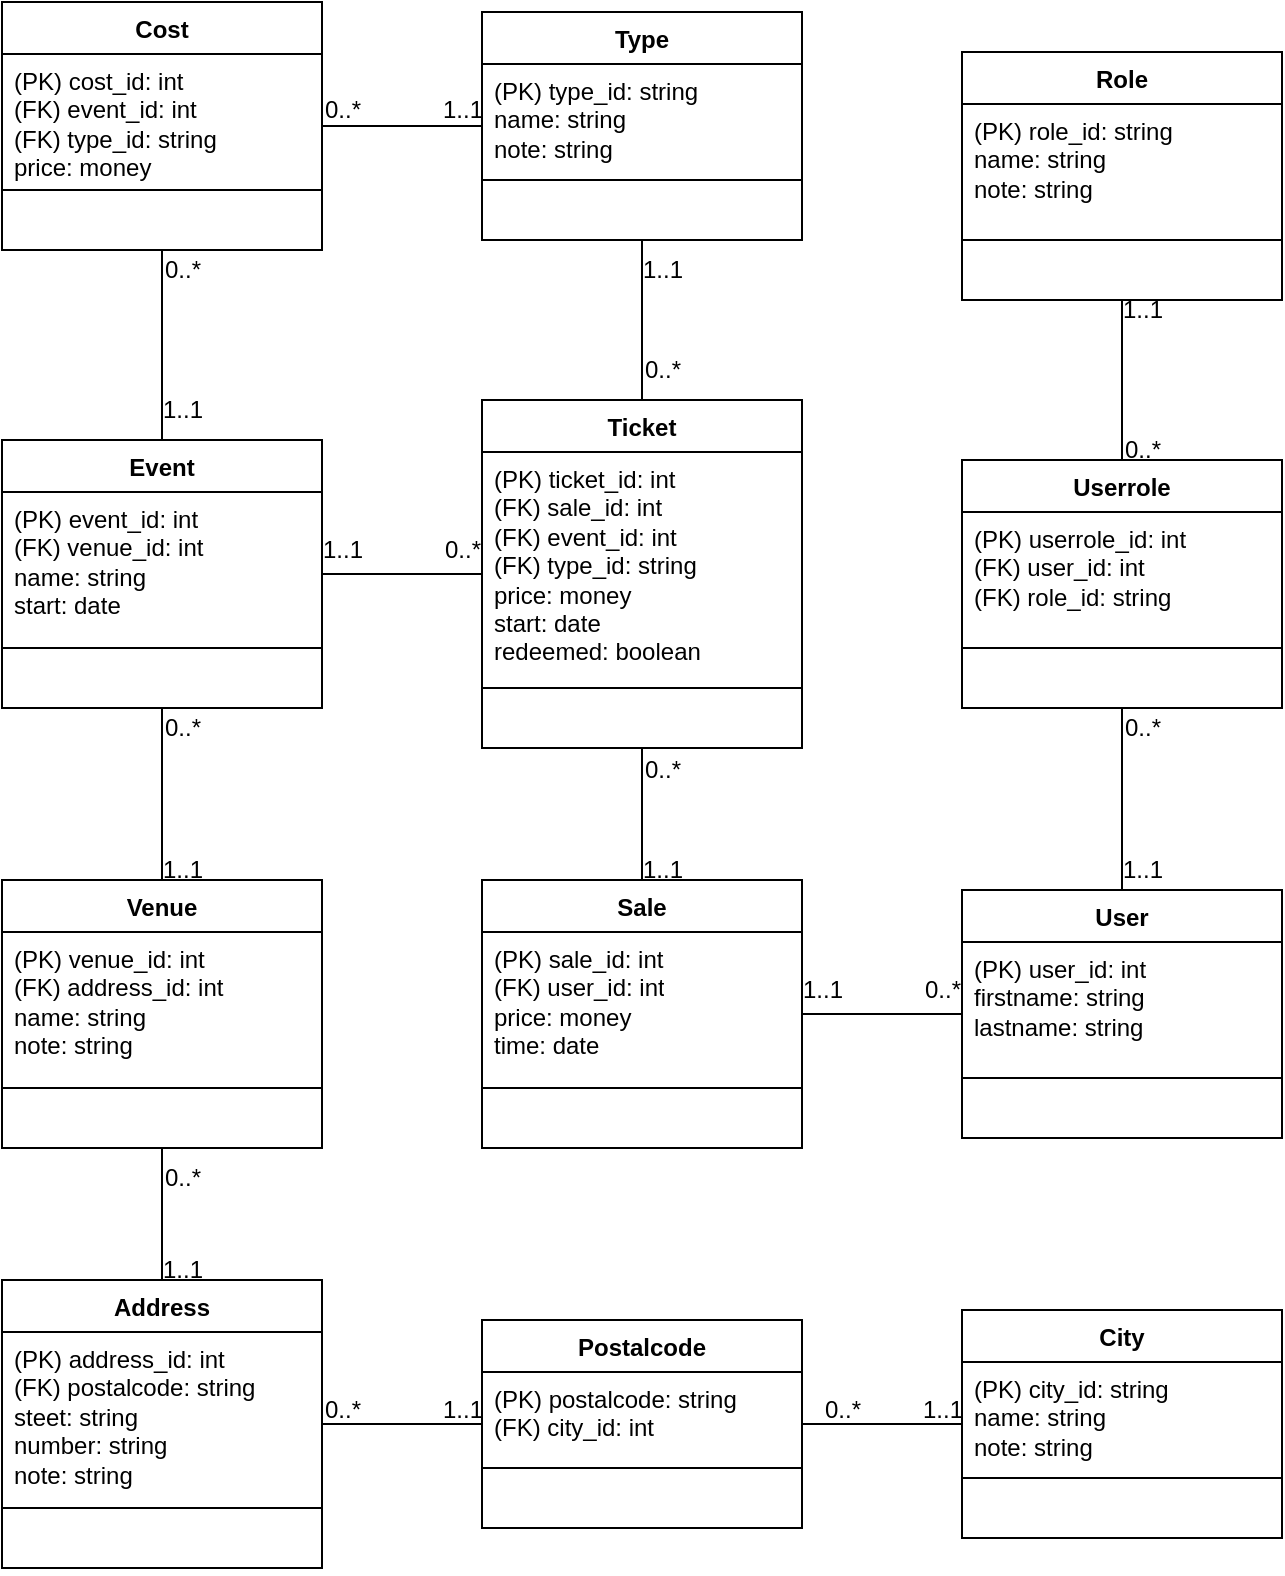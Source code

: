<mxfile version="28.1.2">
  <diagram name="Page-1" id="CT5lFTZmHJviQCnOmIjY">
    <mxGraphModel dx="2066" dy="3122" grid="1" gridSize="10" guides="1" tooltips="1" connect="1" arrows="1" fold="1" page="1" pageScale="1" pageWidth="1080" pageHeight="1920" math="0" shadow="0">
      <root>
        <mxCell id="0" />
        <mxCell id="1" parent="0" />
        <mxCell id="eSTx0_f_eTwvLmHdHTHT-23" value="Ticket" style="swimlane;fontStyle=1;align=center;verticalAlign=top;childLayout=stackLayout;horizontal=1;startSize=26;horizontalStack=0;resizeParent=1;resizeParentMax=0;resizeLast=0;collapsible=1;marginBottom=0;whiteSpace=wrap;html=1;" parent="1" vertex="1">
          <mxGeometry x="400" y="40" width="160" height="174" as="geometry" />
        </mxCell>
        <mxCell id="eSTx0_f_eTwvLmHdHTHT-24" value="(PK) ticket_id: int&lt;div&gt;(FK) sale_id: int&lt;br&gt;&lt;div&gt;(FK) event_id: int&lt;/div&gt;&lt;div&gt;(FK) type_id: string&lt;/div&gt;&lt;div&gt;price: money&lt;/div&gt;&lt;div&gt;start: date&lt;/div&gt;&lt;div&gt;redeemed: boolean&lt;br&gt;&lt;div&gt;&lt;br&gt;&lt;/div&gt;&lt;/div&gt;&lt;/div&gt;" style="text;strokeColor=none;fillColor=none;align=left;verticalAlign=top;spacingLeft=4;spacingRight=4;overflow=hidden;rotatable=0;points=[[0,0.5],[1,0.5]];portConstraint=eastwest;whiteSpace=wrap;html=1;" parent="eSTx0_f_eTwvLmHdHTHT-23" vertex="1">
          <mxGeometry y="26" width="160" height="114" as="geometry" />
        </mxCell>
        <mxCell id="eSTx0_f_eTwvLmHdHTHT-25" value="" style="line;strokeWidth=1;fillColor=none;align=left;verticalAlign=middle;spacingTop=-1;spacingLeft=3;spacingRight=3;rotatable=0;labelPosition=right;points=[];portConstraint=eastwest;strokeColor=inherit;" parent="eSTx0_f_eTwvLmHdHTHT-23" vertex="1">
          <mxGeometry y="140" width="160" height="8" as="geometry" />
        </mxCell>
        <mxCell id="eSTx0_f_eTwvLmHdHTHT-26" value="&amp;nbsp;" style="text;strokeColor=none;fillColor=none;align=left;verticalAlign=top;spacingLeft=4;spacingRight=4;overflow=hidden;rotatable=0;points=[[0,0.5],[1,0.5]];portConstraint=eastwest;whiteSpace=wrap;html=1;" parent="eSTx0_f_eTwvLmHdHTHT-23" vertex="1">
          <mxGeometry y="148" width="160" height="26" as="geometry" />
        </mxCell>
        <mxCell id="eSTx0_f_eTwvLmHdHTHT-27" value="Sale" style="swimlane;fontStyle=1;align=center;verticalAlign=top;childLayout=stackLayout;horizontal=1;startSize=26;horizontalStack=0;resizeParent=1;resizeParentMax=0;resizeLast=0;collapsible=1;marginBottom=0;whiteSpace=wrap;html=1;" parent="1" vertex="1">
          <mxGeometry x="400" y="280" width="160" height="134" as="geometry" />
        </mxCell>
        <mxCell id="eSTx0_f_eTwvLmHdHTHT-28" value="&lt;div&gt;&lt;div&gt;(PK) sale_id: int&lt;/div&gt;&lt;/div&gt;&lt;div&gt;(FK) user_id: int&lt;/div&gt;&lt;div&gt;price: money&lt;/div&gt;&lt;div&gt;time: date&lt;/div&gt;" style="text;strokeColor=none;fillColor=none;align=left;verticalAlign=top;spacingLeft=4;spacingRight=4;overflow=hidden;rotatable=0;points=[[0,0.5],[1,0.5]];portConstraint=eastwest;whiteSpace=wrap;html=1;" parent="eSTx0_f_eTwvLmHdHTHT-27" vertex="1">
          <mxGeometry y="26" width="160" height="74" as="geometry" />
        </mxCell>
        <mxCell id="eSTx0_f_eTwvLmHdHTHT-29" value="" style="line;strokeWidth=1;fillColor=none;align=left;verticalAlign=middle;spacingTop=-1;spacingLeft=3;spacingRight=3;rotatable=0;labelPosition=right;points=[];portConstraint=eastwest;strokeColor=inherit;" parent="eSTx0_f_eTwvLmHdHTHT-27" vertex="1">
          <mxGeometry y="100" width="160" height="8" as="geometry" />
        </mxCell>
        <mxCell id="eSTx0_f_eTwvLmHdHTHT-30" value="&amp;nbsp;" style="text;strokeColor=none;fillColor=none;align=left;verticalAlign=top;spacingLeft=4;spacingRight=4;overflow=hidden;rotatable=0;points=[[0,0.5],[1,0.5]];portConstraint=eastwest;whiteSpace=wrap;html=1;" parent="eSTx0_f_eTwvLmHdHTHT-27" vertex="1">
          <mxGeometry y="108" width="160" height="26" as="geometry" />
        </mxCell>
        <mxCell id="eSTx0_f_eTwvLmHdHTHT-31" value="User" style="swimlane;fontStyle=1;align=center;verticalAlign=top;childLayout=stackLayout;horizontal=1;startSize=26;horizontalStack=0;resizeParent=1;resizeParentMax=0;resizeLast=0;collapsible=1;marginBottom=0;whiteSpace=wrap;html=1;" parent="1" vertex="1">
          <mxGeometry x="640" y="285" width="160" height="124" as="geometry" />
        </mxCell>
        <mxCell id="eSTx0_f_eTwvLmHdHTHT-32" value="&lt;div&gt;&lt;div&gt;(PK) user_id: int&lt;/div&gt;&lt;/div&gt;&lt;div&gt;firstname: string&lt;/div&gt;&lt;div&gt;lastname: string&lt;/div&gt;" style="text;strokeColor=none;fillColor=none;align=left;verticalAlign=top;spacingLeft=4;spacingRight=4;overflow=hidden;rotatable=0;points=[[0,0.5],[1,0.5]];portConstraint=eastwest;whiteSpace=wrap;html=1;" parent="eSTx0_f_eTwvLmHdHTHT-31" vertex="1">
          <mxGeometry y="26" width="160" height="64" as="geometry" />
        </mxCell>
        <mxCell id="eSTx0_f_eTwvLmHdHTHT-33" value="" style="line;strokeWidth=1;fillColor=none;align=left;verticalAlign=middle;spacingTop=-1;spacingLeft=3;spacingRight=3;rotatable=0;labelPosition=right;points=[];portConstraint=eastwest;strokeColor=inherit;" parent="eSTx0_f_eTwvLmHdHTHT-31" vertex="1">
          <mxGeometry y="90" width="160" height="8" as="geometry" />
        </mxCell>
        <mxCell id="eSTx0_f_eTwvLmHdHTHT-34" value="&amp;nbsp;" style="text;strokeColor=none;fillColor=none;align=left;verticalAlign=top;spacingLeft=4;spacingRight=4;overflow=hidden;rotatable=0;points=[[0,0.5],[1,0.5]];portConstraint=eastwest;whiteSpace=wrap;html=1;" parent="eSTx0_f_eTwvLmHdHTHT-31" vertex="1">
          <mxGeometry y="98" width="160" height="26" as="geometry" />
        </mxCell>
        <mxCell id="eSTx0_f_eTwvLmHdHTHT-35" value="Userrole" style="swimlane;fontStyle=1;align=center;verticalAlign=top;childLayout=stackLayout;horizontal=1;startSize=26;horizontalStack=0;resizeParent=1;resizeParentMax=0;resizeLast=0;collapsible=1;marginBottom=0;whiteSpace=wrap;html=1;" parent="1" vertex="1">
          <mxGeometry x="640" y="70" width="160" height="124" as="geometry" />
        </mxCell>
        <mxCell id="eSTx0_f_eTwvLmHdHTHT-36" value="&lt;div&gt;&lt;div&gt;(PK) userrole_id: int&lt;/div&gt;&lt;/div&gt;&lt;div&gt;(FK) user_id: int&lt;/div&gt;&lt;div&gt;(FK) role_id: string&lt;/div&gt;&lt;div&gt;&lt;br&gt;&lt;/div&gt;" style="text;strokeColor=none;fillColor=none;align=left;verticalAlign=top;spacingLeft=4;spacingRight=4;overflow=hidden;rotatable=0;points=[[0,0.5],[1,0.5]];portConstraint=eastwest;whiteSpace=wrap;html=1;" parent="eSTx0_f_eTwvLmHdHTHT-35" vertex="1">
          <mxGeometry y="26" width="160" height="64" as="geometry" />
        </mxCell>
        <mxCell id="eSTx0_f_eTwvLmHdHTHT-37" value="" style="line;strokeWidth=1;fillColor=none;align=left;verticalAlign=middle;spacingTop=-1;spacingLeft=3;spacingRight=3;rotatable=0;labelPosition=right;points=[];portConstraint=eastwest;strokeColor=inherit;" parent="eSTx0_f_eTwvLmHdHTHT-35" vertex="1">
          <mxGeometry y="90" width="160" height="8" as="geometry" />
        </mxCell>
        <mxCell id="eSTx0_f_eTwvLmHdHTHT-38" value="&amp;nbsp;" style="text;strokeColor=none;fillColor=none;align=left;verticalAlign=top;spacingLeft=4;spacingRight=4;overflow=hidden;rotatable=0;points=[[0,0.5],[1,0.5]];portConstraint=eastwest;whiteSpace=wrap;html=1;" parent="eSTx0_f_eTwvLmHdHTHT-35" vertex="1">
          <mxGeometry y="98" width="160" height="26" as="geometry" />
        </mxCell>
        <mxCell id="eSTx0_f_eTwvLmHdHTHT-39" value="Role" style="swimlane;fontStyle=1;align=center;verticalAlign=top;childLayout=stackLayout;horizontal=1;startSize=26;horizontalStack=0;resizeParent=1;resizeParentMax=0;resizeLast=0;collapsible=1;marginBottom=0;whiteSpace=wrap;html=1;" parent="1" vertex="1">
          <mxGeometry x="640" y="-134" width="160" height="124" as="geometry" />
        </mxCell>
        <mxCell id="eSTx0_f_eTwvLmHdHTHT-40" value="&lt;div&gt;&lt;div&gt;(PK) role_id: string&lt;/div&gt;&lt;/div&gt;&lt;div&gt;name: string&lt;/div&gt;&lt;div&gt;note: string&lt;/div&gt;" style="text;strokeColor=none;fillColor=none;align=left;verticalAlign=top;spacingLeft=4;spacingRight=4;overflow=hidden;rotatable=0;points=[[0,0.5],[1,0.5]];portConstraint=eastwest;whiteSpace=wrap;html=1;" parent="eSTx0_f_eTwvLmHdHTHT-39" vertex="1">
          <mxGeometry y="26" width="160" height="64" as="geometry" />
        </mxCell>
        <mxCell id="eSTx0_f_eTwvLmHdHTHT-41" value="" style="line;strokeWidth=1;fillColor=none;align=left;verticalAlign=middle;spacingTop=-1;spacingLeft=3;spacingRight=3;rotatable=0;labelPosition=right;points=[];portConstraint=eastwest;strokeColor=inherit;" parent="eSTx0_f_eTwvLmHdHTHT-39" vertex="1">
          <mxGeometry y="90" width="160" height="8" as="geometry" />
        </mxCell>
        <mxCell id="eSTx0_f_eTwvLmHdHTHT-42" value="&amp;nbsp;" style="text;strokeColor=none;fillColor=none;align=left;verticalAlign=top;spacingLeft=4;spacingRight=4;overflow=hidden;rotatable=0;points=[[0,0.5],[1,0.5]];portConstraint=eastwest;whiteSpace=wrap;html=1;" parent="eSTx0_f_eTwvLmHdHTHT-39" vertex="1">
          <mxGeometry y="98" width="160" height="26" as="geometry" />
        </mxCell>
        <mxCell id="eSTx0_f_eTwvLmHdHTHT-43" value="Event" style="swimlane;fontStyle=1;align=center;verticalAlign=top;childLayout=stackLayout;horizontal=1;startSize=26;horizontalStack=0;resizeParent=1;resizeParentMax=0;resizeLast=0;collapsible=1;marginBottom=0;whiteSpace=wrap;html=1;" parent="1" vertex="1">
          <mxGeometry x="160" y="60" width="160" height="134" as="geometry" />
        </mxCell>
        <mxCell id="eSTx0_f_eTwvLmHdHTHT-44" value="(PK) event_id: int&lt;div&gt;(FK) venue_id: int&lt;/div&gt;&lt;div&gt;name: string&lt;/div&gt;&lt;div&gt;start: date&lt;/div&gt;" style="text;strokeColor=none;fillColor=none;align=left;verticalAlign=top;spacingLeft=4;spacingRight=4;overflow=hidden;rotatable=0;points=[[0,0.5],[1,0.5]];portConstraint=eastwest;whiteSpace=wrap;html=1;" parent="eSTx0_f_eTwvLmHdHTHT-43" vertex="1">
          <mxGeometry y="26" width="160" height="74" as="geometry" />
        </mxCell>
        <mxCell id="eSTx0_f_eTwvLmHdHTHT-45" value="" style="line;strokeWidth=1;fillColor=none;align=left;verticalAlign=middle;spacingTop=-1;spacingLeft=3;spacingRight=3;rotatable=0;labelPosition=right;points=[];portConstraint=eastwest;strokeColor=inherit;" parent="eSTx0_f_eTwvLmHdHTHT-43" vertex="1">
          <mxGeometry y="100" width="160" height="8" as="geometry" />
        </mxCell>
        <mxCell id="eSTx0_f_eTwvLmHdHTHT-46" value="&amp;nbsp;" style="text;strokeColor=none;fillColor=none;align=left;verticalAlign=top;spacingLeft=4;spacingRight=4;overflow=hidden;rotatable=0;points=[[0,0.5],[1,0.5]];portConstraint=eastwest;whiteSpace=wrap;html=1;" parent="eSTx0_f_eTwvLmHdHTHT-43" vertex="1">
          <mxGeometry y="108" width="160" height="26" as="geometry" />
        </mxCell>
        <mxCell id="eSTx0_f_eTwvLmHdHTHT-47" value="Venue" style="swimlane;fontStyle=1;align=center;verticalAlign=top;childLayout=stackLayout;horizontal=1;startSize=26;horizontalStack=0;resizeParent=1;resizeParentMax=0;resizeLast=0;collapsible=1;marginBottom=0;whiteSpace=wrap;html=1;" parent="1" vertex="1">
          <mxGeometry x="160" y="280" width="160" height="134" as="geometry" />
        </mxCell>
        <mxCell id="eSTx0_f_eTwvLmHdHTHT-48" value="(PK) venue_id: int&lt;div&gt;(FK) address_id: int&lt;/div&gt;&lt;div&gt;&lt;span style=&quot;background-color: transparent; color: light-dark(rgb(0, 0, 0), rgb(255, 255, 255));&quot;&gt;name: string&lt;/span&gt;&lt;/div&gt;&lt;div&gt;note: string&lt;/div&gt;" style="text;strokeColor=none;fillColor=none;align=left;verticalAlign=top;spacingLeft=4;spacingRight=4;overflow=hidden;rotatable=0;points=[[0,0.5],[1,0.5]];portConstraint=eastwest;whiteSpace=wrap;html=1;" parent="eSTx0_f_eTwvLmHdHTHT-47" vertex="1">
          <mxGeometry y="26" width="160" height="74" as="geometry" />
        </mxCell>
        <mxCell id="eSTx0_f_eTwvLmHdHTHT-49" value="" style="line;strokeWidth=1;fillColor=none;align=left;verticalAlign=middle;spacingTop=-1;spacingLeft=3;spacingRight=3;rotatable=0;labelPosition=right;points=[];portConstraint=eastwest;strokeColor=inherit;" parent="eSTx0_f_eTwvLmHdHTHT-47" vertex="1">
          <mxGeometry y="100" width="160" height="8" as="geometry" />
        </mxCell>
        <mxCell id="eSTx0_f_eTwvLmHdHTHT-50" value="&amp;nbsp;" style="text;strokeColor=none;fillColor=none;align=left;verticalAlign=top;spacingLeft=4;spacingRight=4;overflow=hidden;rotatable=0;points=[[0,0.5],[1,0.5]];portConstraint=eastwest;whiteSpace=wrap;html=1;" parent="eSTx0_f_eTwvLmHdHTHT-47" vertex="1">
          <mxGeometry y="108" width="160" height="26" as="geometry" />
        </mxCell>
        <mxCell id="eSTx0_f_eTwvLmHdHTHT-51" value="City" style="swimlane;fontStyle=1;align=center;verticalAlign=top;childLayout=stackLayout;horizontal=1;startSize=26;horizontalStack=0;resizeParent=1;resizeParentMax=0;resizeLast=0;collapsible=1;marginBottom=0;whiteSpace=wrap;html=1;" parent="1" vertex="1">
          <mxGeometry x="640" y="495" width="160" height="114" as="geometry" />
        </mxCell>
        <mxCell id="eSTx0_f_eTwvLmHdHTHT-52" value="(PK) city_id: string&lt;div&gt;name: string&lt;/div&gt;&lt;div&gt;note: string&lt;/div&gt;" style="text;strokeColor=none;fillColor=none;align=left;verticalAlign=top;spacingLeft=4;spacingRight=4;overflow=hidden;rotatable=0;points=[[0,0.5],[1,0.5]];portConstraint=eastwest;whiteSpace=wrap;html=1;" parent="eSTx0_f_eTwvLmHdHTHT-51" vertex="1">
          <mxGeometry y="26" width="160" height="54" as="geometry" />
        </mxCell>
        <mxCell id="eSTx0_f_eTwvLmHdHTHT-53" value="" style="line;strokeWidth=1;fillColor=none;align=left;verticalAlign=middle;spacingTop=-1;spacingLeft=3;spacingRight=3;rotatable=0;labelPosition=right;points=[];portConstraint=eastwest;strokeColor=inherit;" parent="eSTx0_f_eTwvLmHdHTHT-51" vertex="1">
          <mxGeometry y="80" width="160" height="8" as="geometry" />
        </mxCell>
        <mxCell id="eSTx0_f_eTwvLmHdHTHT-54" value="&amp;nbsp;" style="text;strokeColor=none;fillColor=none;align=left;verticalAlign=top;spacingLeft=4;spacingRight=4;overflow=hidden;rotatable=0;points=[[0,0.5],[1,0.5]];portConstraint=eastwest;whiteSpace=wrap;html=1;" parent="eSTx0_f_eTwvLmHdHTHT-51" vertex="1">
          <mxGeometry y="88" width="160" height="26" as="geometry" />
        </mxCell>
        <mxCell id="eSTx0_f_eTwvLmHdHTHT-55" value="Postalcode" style="swimlane;fontStyle=1;align=center;verticalAlign=top;childLayout=stackLayout;horizontal=1;startSize=26;horizontalStack=0;resizeParent=1;resizeParentMax=0;resizeLast=0;collapsible=1;marginBottom=0;whiteSpace=wrap;html=1;" parent="1" vertex="1">
          <mxGeometry x="400" y="500" width="160" height="104" as="geometry" />
        </mxCell>
        <mxCell id="eSTx0_f_eTwvLmHdHTHT-56" value="(PK) postalcode: string&lt;div&gt;(FK) city_id: int&lt;/div&gt;" style="text;strokeColor=none;fillColor=none;align=left;verticalAlign=top;spacingLeft=4;spacingRight=4;overflow=hidden;rotatable=0;points=[[0,0.5],[1,0.5]];portConstraint=eastwest;whiteSpace=wrap;html=1;" parent="eSTx0_f_eTwvLmHdHTHT-55" vertex="1">
          <mxGeometry y="26" width="160" height="44" as="geometry" />
        </mxCell>
        <mxCell id="eSTx0_f_eTwvLmHdHTHT-57" value="" style="line;strokeWidth=1;fillColor=none;align=left;verticalAlign=middle;spacingTop=-1;spacingLeft=3;spacingRight=3;rotatable=0;labelPosition=right;points=[];portConstraint=eastwest;strokeColor=inherit;" parent="eSTx0_f_eTwvLmHdHTHT-55" vertex="1">
          <mxGeometry y="70" width="160" height="8" as="geometry" />
        </mxCell>
        <mxCell id="eSTx0_f_eTwvLmHdHTHT-58" value="&amp;nbsp;" style="text;strokeColor=none;fillColor=none;align=left;verticalAlign=top;spacingLeft=4;spacingRight=4;overflow=hidden;rotatable=0;points=[[0,0.5],[1,0.5]];portConstraint=eastwest;whiteSpace=wrap;html=1;" parent="eSTx0_f_eTwvLmHdHTHT-55" vertex="1">
          <mxGeometry y="78" width="160" height="26" as="geometry" />
        </mxCell>
        <mxCell id="eSTx0_f_eTwvLmHdHTHT-59" value="" style="endArrow=none;html=1;rounded=0;" parent="1" source="eSTx0_f_eTwvLmHdHTHT-43" target="eSTx0_f_eTwvLmHdHTHT-47" edge="1">
          <mxGeometry width="50" height="50" relative="1" as="geometry">
            <mxPoint x="180" y="50" as="sourcePoint" />
            <mxPoint x="230" as="targetPoint" />
          </mxGeometry>
        </mxCell>
        <mxCell id="eSTx0_f_eTwvLmHdHTHT-60" value="" style="endArrow=none;html=1;rounded=0;" parent="1" source="eSTx0_f_eTwvLmHdHTHT-35" target="eSTx0_f_eTwvLmHdHTHT-39" edge="1">
          <mxGeometry width="50" height="50" relative="1" as="geometry">
            <mxPoint x="610" y="440" as="sourcePoint" />
            <mxPoint x="660" y="390" as="targetPoint" />
          </mxGeometry>
        </mxCell>
        <mxCell id="eSTx0_f_eTwvLmHdHTHT-61" value="" style="endArrow=none;html=1;rounded=0;" parent="1" source="eSTx0_f_eTwvLmHdHTHT-31" target="eSTx0_f_eTwvLmHdHTHT-35" edge="1">
          <mxGeometry width="50" height="50" relative="1" as="geometry">
            <mxPoint x="320" y="510" as="sourcePoint" />
            <mxPoint x="370" y="460" as="targetPoint" />
          </mxGeometry>
        </mxCell>
        <mxCell id="eSTx0_f_eTwvLmHdHTHT-62" value="" style="endArrow=none;html=1;rounded=0;" parent="1" source="eSTx0_f_eTwvLmHdHTHT-31" target="eSTx0_f_eTwvLmHdHTHT-27" edge="1">
          <mxGeometry width="50" height="50" relative="1" as="geometry">
            <mxPoint x="330" y="260" as="sourcePoint" />
            <mxPoint x="380" y="210" as="targetPoint" />
          </mxGeometry>
        </mxCell>
        <mxCell id="eSTx0_f_eTwvLmHdHTHT-63" value="" style="endArrow=none;html=1;rounded=0;" parent="1" source="eSTx0_f_eTwvLmHdHTHT-27" target="eSTx0_f_eTwvLmHdHTHT-23" edge="1">
          <mxGeometry width="50" height="50" relative="1" as="geometry">
            <mxPoint x="520" y="160" as="sourcePoint" />
            <mxPoint x="570" y="110" as="targetPoint" />
          </mxGeometry>
        </mxCell>
        <mxCell id="eSTx0_f_eTwvLmHdHTHT-64" value="" style="endArrow=none;html=1;rounded=0;" parent="1" source="eSTx0_f_eTwvLmHdHTHT-23" target="eSTx0_f_eTwvLmHdHTHT-43" edge="1">
          <mxGeometry width="50" height="50" relative="1" as="geometry">
            <mxPoint x="260" y="90" as="sourcePoint" />
            <mxPoint x="310" y="40" as="targetPoint" />
          </mxGeometry>
        </mxCell>
        <mxCell id="eSTx0_f_eTwvLmHdHTHT-65" value="" style="endArrow=none;html=1;rounded=0;" parent="1" source="eSTx0_f_eTwvLmHdHTHT-66" target="eSTx0_f_eTwvLmHdHTHT-55" edge="1">
          <mxGeometry width="50" height="50" relative="1" as="geometry">
            <mxPoint x="390" y="-340" as="sourcePoint" />
            <mxPoint x="150" y="-270" as="targetPoint" />
          </mxGeometry>
        </mxCell>
        <mxCell id="eSTx0_f_eTwvLmHdHTHT-66" value="Address" style="swimlane;fontStyle=1;align=center;verticalAlign=top;childLayout=stackLayout;horizontal=1;startSize=26;horizontalStack=0;resizeParent=1;resizeParentMax=0;resizeLast=0;collapsible=1;marginBottom=0;whiteSpace=wrap;html=1;" parent="1" vertex="1">
          <mxGeometry x="160" y="480" width="160" height="144" as="geometry" />
        </mxCell>
        <mxCell id="eSTx0_f_eTwvLmHdHTHT-67" value="(PK) address_id: int&lt;div&gt;(FK) postalcode: string&lt;/div&gt;&lt;div&gt;steet: string&lt;/div&gt;&lt;div&gt;number: string&lt;/div&gt;&lt;div&gt;note: string&lt;/div&gt;" style="text;strokeColor=none;fillColor=none;align=left;verticalAlign=top;spacingLeft=4;spacingRight=4;overflow=hidden;rotatable=0;points=[[0,0.5],[1,0.5]];portConstraint=eastwest;whiteSpace=wrap;html=1;" parent="eSTx0_f_eTwvLmHdHTHT-66" vertex="1">
          <mxGeometry y="26" width="160" height="84" as="geometry" />
        </mxCell>
        <mxCell id="eSTx0_f_eTwvLmHdHTHT-68" value="" style="line;strokeWidth=1;fillColor=none;align=left;verticalAlign=middle;spacingTop=-1;spacingLeft=3;spacingRight=3;rotatable=0;labelPosition=right;points=[];portConstraint=eastwest;strokeColor=inherit;" parent="eSTx0_f_eTwvLmHdHTHT-66" vertex="1">
          <mxGeometry y="110" width="160" height="8" as="geometry" />
        </mxCell>
        <mxCell id="eSTx0_f_eTwvLmHdHTHT-69" value="&amp;nbsp;" style="text;strokeColor=none;fillColor=none;align=left;verticalAlign=top;spacingLeft=4;spacingRight=4;overflow=hidden;rotatable=0;points=[[0,0.5],[1,0.5]];portConstraint=eastwest;whiteSpace=wrap;html=1;" parent="eSTx0_f_eTwvLmHdHTHT-66" vertex="1">
          <mxGeometry y="118" width="160" height="26" as="geometry" />
        </mxCell>
        <mxCell id="eSTx0_f_eTwvLmHdHTHT-70" value="" style="endArrow=none;html=1;rounded=0;" parent="1" source="eSTx0_f_eTwvLmHdHTHT-47" target="eSTx0_f_eTwvLmHdHTHT-66" edge="1">
          <mxGeometry width="50" height="50" relative="1" as="geometry">
            <mxPoint x="230" y="-230" as="sourcePoint" />
            <mxPoint x="280" y="-280" as="targetPoint" />
          </mxGeometry>
        </mxCell>
        <mxCell id="eSTx0_f_eTwvLmHdHTHT-71" value="" style="endArrow=none;html=1;rounded=0;" parent="1" source="eSTx0_f_eTwvLmHdHTHT-55" target="eSTx0_f_eTwvLmHdHTHT-51" edge="1">
          <mxGeometry width="50" height="50" relative="1" as="geometry">
            <mxPoint x="560" y="661" as="sourcePoint" />
            <mxPoint x="610" y="611" as="targetPoint" />
          </mxGeometry>
        </mxCell>
        <mxCell id="eSTx0_f_eTwvLmHdHTHT-80" value="Cost" style="swimlane;fontStyle=1;align=center;verticalAlign=top;childLayout=stackLayout;horizontal=1;startSize=26;horizontalStack=0;resizeParent=1;resizeParentMax=0;resizeLast=0;collapsible=1;marginBottom=0;whiteSpace=wrap;html=1;" parent="1" vertex="1">
          <mxGeometry x="160" y="-159" width="160" height="124" as="geometry" />
        </mxCell>
        <mxCell id="eSTx0_f_eTwvLmHdHTHT-81" value="(PK) cost_id: int&lt;div&gt;&lt;span style=&quot;background-color: transparent; color: light-dark(rgb(0, 0, 0), rgb(255, 255, 255));&quot;&gt;(FK) event_id: int&lt;/span&gt;&lt;/div&gt;&lt;div&gt;&lt;span style=&quot;background-color: transparent; color: light-dark(rgb(0, 0, 0), rgb(255, 255, 255));&quot;&gt;(FK) type_id: string&lt;/span&gt;&lt;/div&gt;&lt;div&gt;price: money&lt;/div&gt;" style="text;strokeColor=none;fillColor=none;align=left;verticalAlign=top;spacingLeft=4;spacingRight=4;overflow=hidden;rotatable=0;points=[[0,0.5],[1,0.5]];portConstraint=eastwest;whiteSpace=wrap;html=1;" parent="eSTx0_f_eTwvLmHdHTHT-80" vertex="1">
          <mxGeometry y="26" width="160" height="64" as="geometry" />
        </mxCell>
        <mxCell id="eSTx0_f_eTwvLmHdHTHT-82" value="" style="line;strokeWidth=1;fillColor=none;align=left;verticalAlign=middle;spacingTop=-1;spacingLeft=3;spacingRight=3;rotatable=0;labelPosition=right;points=[];portConstraint=eastwest;strokeColor=inherit;" parent="eSTx0_f_eTwvLmHdHTHT-80" vertex="1">
          <mxGeometry y="90" width="160" height="8" as="geometry" />
        </mxCell>
        <mxCell id="eSTx0_f_eTwvLmHdHTHT-83" value="&amp;nbsp;" style="text;strokeColor=none;fillColor=none;align=left;verticalAlign=top;spacingLeft=4;spacingRight=4;overflow=hidden;rotatable=0;points=[[0,0.5],[1,0.5]];portConstraint=eastwest;whiteSpace=wrap;html=1;" parent="eSTx0_f_eTwvLmHdHTHT-80" vertex="1">
          <mxGeometry y="98" width="160" height="26" as="geometry" />
        </mxCell>
        <mxCell id="eSTx0_f_eTwvLmHdHTHT-85" value="" style="endArrow=none;html=1;rounded=0;" parent="1" source="eSTx0_f_eTwvLmHdHTHT-43" target="eSTx0_f_eTwvLmHdHTHT-80" edge="1">
          <mxGeometry width="50" height="50" relative="1" as="geometry">
            <mxPoint x="350" y="70" as="sourcePoint" />
            <mxPoint x="210" y="-40" as="targetPoint" />
          </mxGeometry>
        </mxCell>
        <mxCell id="eSTx0_f_eTwvLmHdHTHT-86" value="1..1" style="text;html=1;align=center;verticalAlign=middle;resizable=0;points=[];autosize=1;strokeColor=none;fillColor=none;" parent="1" vertex="1">
          <mxGeometry x="710" y="-20" width="40" height="30" as="geometry" />
        </mxCell>
        <mxCell id="eSTx0_f_eTwvLmHdHTHT-87" value="0..*" style="text;html=1;align=center;verticalAlign=middle;resizable=0;points=[];autosize=1;strokeColor=none;fillColor=none;" parent="1" vertex="1">
          <mxGeometry x="710" y="50" width="40" height="30" as="geometry" />
        </mxCell>
        <mxCell id="eSTx0_f_eTwvLmHdHTHT-88" value="1..1" style="text;html=1;align=center;verticalAlign=middle;resizable=0;points=[];autosize=1;strokeColor=none;fillColor=none;" parent="1" vertex="1">
          <mxGeometry x="230" y="30" width="40" height="30" as="geometry" />
        </mxCell>
        <mxCell id="eSTx0_f_eTwvLmHdHTHT-89" value="0..*" style="text;html=1;align=center;verticalAlign=middle;resizable=0;points=[];autosize=1;strokeColor=none;fillColor=none;" parent="1" vertex="1">
          <mxGeometry x="230" y="-40" width="40" height="30" as="geometry" />
        </mxCell>
        <mxCell id="eSTx0_f_eTwvLmHdHTHT-90" value="0..*" style="text;html=1;align=center;verticalAlign=middle;resizable=0;points=[];autosize=1;strokeColor=none;fillColor=none;" parent="1" vertex="1">
          <mxGeometry x="370" y="100" width="40" height="30" as="geometry" />
        </mxCell>
        <mxCell id="eSTx0_f_eTwvLmHdHTHT-91" value="1..1" style="text;html=1;align=center;verticalAlign=middle;resizable=0;points=[];autosize=1;strokeColor=none;fillColor=none;" parent="1" vertex="1">
          <mxGeometry x="310" y="100" width="40" height="30" as="geometry" />
        </mxCell>
        <mxCell id="eSTx0_f_eTwvLmHdHTHT-92" value="0..*" style="text;html=1;align=center;verticalAlign=middle;resizable=0;points=[];autosize=1;strokeColor=none;fillColor=none;" parent="1" vertex="1">
          <mxGeometry x="470" y="210" width="40" height="30" as="geometry" />
        </mxCell>
        <mxCell id="eSTx0_f_eTwvLmHdHTHT-93" value="1..1" style="text;html=1;align=center;verticalAlign=middle;resizable=0;points=[];autosize=1;strokeColor=none;fillColor=none;" parent="1" vertex="1">
          <mxGeometry x="470" y="260" width="40" height="30" as="geometry" />
        </mxCell>
        <mxCell id="eSTx0_f_eTwvLmHdHTHT-94" value="0..*" style="text;html=1;align=center;verticalAlign=middle;resizable=0;points=[];autosize=1;strokeColor=none;fillColor=none;" parent="1" vertex="1">
          <mxGeometry x="610" y="320" width="40" height="30" as="geometry" />
        </mxCell>
        <mxCell id="eSTx0_f_eTwvLmHdHTHT-95" value="1..1" style="text;html=1;align=center;verticalAlign=middle;resizable=0;points=[];autosize=1;strokeColor=none;fillColor=none;" parent="1" vertex="1">
          <mxGeometry x="550" y="320" width="40" height="30" as="geometry" />
        </mxCell>
        <mxCell id="eSTx0_f_eTwvLmHdHTHT-96" value="1..1" style="text;html=1;align=center;verticalAlign=middle;resizable=0;points=[];autosize=1;strokeColor=none;fillColor=none;" parent="1" vertex="1">
          <mxGeometry x="710" y="260" width="40" height="30" as="geometry" />
        </mxCell>
        <mxCell id="eSTx0_f_eTwvLmHdHTHT-97" value="0..*" style="text;html=1;align=center;verticalAlign=middle;resizable=0;points=[];autosize=1;strokeColor=none;fillColor=none;" parent="1" vertex="1">
          <mxGeometry x="710" y="189" width="40" height="30" as="geometry" />
        </mxCell>
        <mxCell id="eSTx0_f_eTwvLmHdHTHT-98" value="0..*" style="text;html=1;align=center;verticalAlign=middle;resizable=0;points=[];autosize=1;strokeColor=none;fillColor=none;" parent="1" vertex="1">
          <mxGeometry x="230" y="189" width="40" height="30" as="geometry" />
        </mxCell>
        <mxCell id="eSTx0_f_eTwvLmHdHTHT-99" value="1..1" style="text;html=1;align=center;verticalAlign=middle;resizable=0;points=[];autosize=1;strokeColor=none;fillColor=none;" parent="1" vertex="1">
          <mxGeometry x="230" y="260" width="40" height="30" as="geometry" />
        </mxCell>
        <mxCell id="eSTx0_f_eTwvLmHdHTHT-100" value="0..*" style="text;html=1;align=center;verticalAlign=middle;resizable=0;points=[];autosize=1;strokeColor=none;fillColor=none;" parent="1" vertex="1">
          <mxGeometry x="230" y="414" width="40" height="30" as="geometry" />
        </mxCell>
        <mxCell id="eSTx0_f_eTwvLmHdHTHT-101" value="1..1" style="text;html=1;align=center;verticalAlign=middle;resizable=0;points=[];autosize=1;strokeColor=none;fillColor=none;" parent="1" vertex="1">
          <mxGeometry x="230" y="460" width="40" height="30" as="geometry" />
        </mxCell>
        <mxCell id="eSTx0_f_eTwvLmHdHTHT-102" value="0..*" style="text;html=1;align=center;verticalAlign=middle;resizable=0;points=[];autosize=1;strokeColor=none;fillColor=none;" parent="1" vertex="1">
          <mxGeometry x="310" y="530" width="40" height="30" as="geometry" />
        </mxCell>
        <mxCell id="eSTx0_f_eTwvLmHdHTHT-103" value="1..1" style="text;html=1;align=center;verticalAlign=middle;resizable=0;points=[];autosize=1;strokeColor=none;fillColor=none;" parent="1" vertex="1">
          <mxGeometry x="370" y="530" width="40" height="30" as="geometry" />
        </mxCell>
        <mxCell id="eSTx0_f_eTwvLmHdHTHT-104" value="1..1" style="text;html=1;align=center;verticalAlign=middle;resizable=0;points=[];autosize=1;strokeColor=none;fillColor=none;" parent="1" vertex="1">
          <mxGeometry x="610" y="530" width="40" height="30" as="geometry" />
        </mxCell>
        <mxCell id="eSTx0_f_eTwvLmHdHTHT-105" value="0..*" style="text;html=1;align=center;verticalAlign=middle;resizable=0;points=[];autosize=1;strokeColor=none;fillColor=none;" parent="1" vertex="1">
          <mxGeometry x="560" y="530" width="40" height="30" as="geometry" />
        </mxCell>
        <mxCell id="eSTx0_f_eTwvLmHdHTHT-106" value="Type" style="swimlane;fontStyle=1;align=center;verticalAlign=top;childLayout=stackLayout;horizontal=1;startSize=26;horizontalStack=0;resizeParent=1;resizeParentMax=0;resizeLast=0;collapsible=1;marginBottom=0;whiteSpace=wrap;html=1;" parent="1" vertex="1">
          <mxGeometry x="400" y="-154" width="160" height="114" as="geometry" />
        </mxCell>
        <mxCell id="eSTx0_f_eTwvLmHdHTHT-107" value="(PK) type_id: string&lt;div&gt;name: string&lt;/div&gt;&lt;div&gt;note: string&lt;/div&gt;" style="text;strokeColor=none;fillColor=none;align=left;verticalAlign=top;spacingLeft=4;spacingRight=4;overflow=hidden;rotatable=0;points=[[0,0.5],[1,0.5]];portConstraint=eastwest;whiteSpace=wrap;html=1;" parent="eSTx0_f_eTwvLmHdHTHT-106" vertex="1">
          <mxGeometry y="26" width="160" height="54" as="geometry" />
        </mxCell>
        <mxCell id="eSTx0_f_eTwvLmHdHTHT-108" value="" style="line;strokeWidth=1;fillColor=none;align=left;verticalAlign=middle;spacingTop=-1;spacingLeft=3;spacingRight=3;rotatable=0;labelPosition=right;points=[];portConstraint=eastwest;strokeColor=inherit;" parent="eSTx0_f_eTwvLmHdHTHT-106" vertex="1">
          <mxGeometry y="80" width="160" height="8" as="geometry" />
        </mxCell>
        <mxCell id="eSTx0_f_eTwvLmHdHTHT-109" value="&amp;nbsp;" style="text;strokeColor=none;fillColor=none;align=left;verticalAlign=top;spacingLeft=4;spacingRight=4;overflow=hidden;rotatable=0;points=[[0,0.5],[1,0.5]];portConstraint=eastwest;whiteSpace=wrap;html=1;" parent="eSTx0_f_eTwvLmHdHTHT-106" vertex="1">
          <mxGeometry y="88" width="160" height="26" as="geometry" />
        </mxCell>
        <mxCell id="eSTx0_f_eTwvLmHdHTHT-115" value="" style="endArrow=none;html=1;rounded=0;" parent="1" source="eSTx0_f_eTwvLmHdHTHT-23" target="eSTx0_f_eTwvLmHdHTHT-106" edge="1">
          <mxGeometry width="50" height="50" relative="1" as="geometry">
            <mxPoint x="570" y="40" as="sourcePoint" />
            <mxPoint x="620" y="-10" as="targetPoint" />
          </mxGeometry>
        </mxCell>
        <mxCell id="eSTx0_f_eTwvLmHdHTHT-116" value="1..1" style="text;html=1;align=center;verticalAlign=middle;resizable=0;points=[];autosize=1;strokeColor=none;fillColor=none;" parent="1" vertex="1">
          <mxGeometry x="470" y="-40" width="40" height="30" as="geometry" />
        </mxCell>
        <mxCell id="eSTx0_f_eTwvLmHdHTHT-117" value="0..*" style="text;html=1;align=center;verticalAlign=middle;resizable=0;points=[];autosize=1;strokeColor=none;fillColor=none;" parent="1" vertex="1">
          <mxGeometry x="470" y="10" width="40" height="30" as="geometry" />
        </mxCell>
        <mxCell id="eSTx0_f_eTwvLmHdHTHT-122" value="" style="endArrow=none;html=1;rounded=0;" parent="1" source="eSTx0_f_eTwvLmHdHTHT-80" target="eSTx0_f_eTwvLmHdHTHT-106" edge="1">
          <mxGeometry width="50" height="50" relative="1" as="geometry">
            <mxPoint x="330" y="50" as="sourcePoint" />
            <mxPoint x="380" as="targetPoint" />
          </mxGeometry>
        </mxCell>
        <mxCell id="eSTx0_f_eTwvLmHdHTHT-123" value="1..1" style="text;html=1;align=center;verticalAlign=middle;resizable=0;points=[];autosize=1;strokeColor=none;fillColor=none;" parent="1" vertex="1">
          <mxGeometry x="370" y="-120" width="40" height="30" as="geometry" />
        </mxCell>
        <mxCell id="eSTx0_f_eTwvLmHdHTHT-124" value="0..*" style="text;html=1;align=center;verticalAlign=middle;resizable=0;points=[];autosize=1;strokeColor=none;fillColor=none;" parent="1" vertex="1">
          <mxGeometry x="310" y="-120" width="40" height="30" as="geometry" />
        </mxCell>
      </root>
    </mxGraphModel>
  </diagram>
</mxfile>
